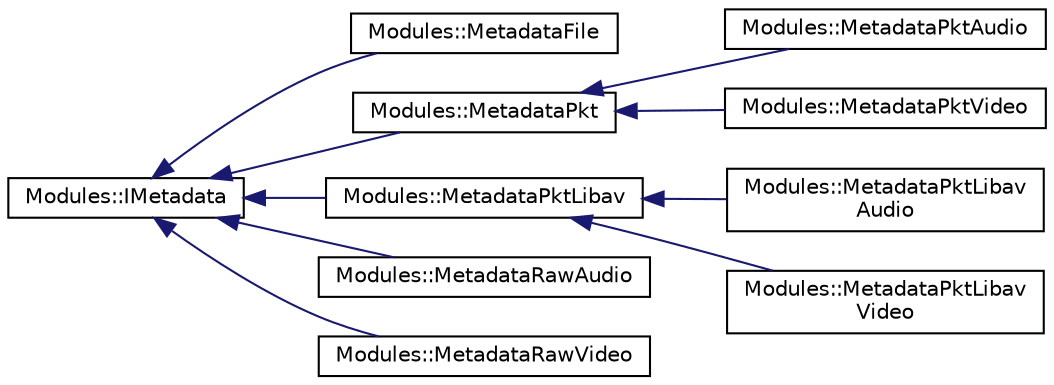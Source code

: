 digraph "Graphical Class Hierarchy"
{
 // INTERACTIVE_SVG=YES
  edge [fontname="Helvetica",fontsize="10",labelfontname="Helvetica",labelfontsize="10"];
  node [fontname="Helvetica",fontsize="10",shape=record];
  rankdir="LR";
  Node1 [label="Modules::IMetadata",height=0.2,width=0.4,color="black", fillcolor="white", style="filled",URL="$struct_modules_1_1_i_metadata.html"];
  Node1 -> Node2 [dir="back",color="midnightblue",fontsize="10",style="solid",fontname="Helvetica"];
  Node2 [label="Modules::MetadataFile",height=0.2,width=0.4,color="black", fillcolor="white", style="filled",URL="$class_modules_1_1_metadata_file.html"];
  Node1 -> Node3 [dir="back",color="midnightblue",fontsize="10",style="solid",fontname="Helvetica"];
  Node3 [label="Modules::MetadataPkt",height=0.2,width=0.4,color="black", fillcolor="white", style="filled",URL="$struct_modules_1_1_metadata_pkt.html"];
  Node3 -> Node4 [dir="back",color="midnightblue",fontsize="10",style="solid",fontname="Helvetica"];
  Node4 [label="Modules::MetadataPktAudio",height=0.2,width=0.4,color="black", fillcolor="white", style="filled",URL="$struct_modules_1_1_metadata_pkt_audio.html"];
  Node3 -> Node5 [dir="back",color="midnightblue",fontsize="10",style="solid",fontname="Helvetica"];
  Node5 [label="Modules::MetadataPktVideo",height=0.2,width=0.4,color="black", fillcolor="white", style="filled",URL="$struct_modules_1_1_metadata_pkt_video.html"];
  Node1 -> Node6 [dir="back",color="midnightblue",fontsize="10",style="solid",fontname="Helvetica"];
  Node6 [label="Modules::MetadataPktLibav",height=0.2,width=0.4,color="black", fillcolor="white", style="filled",URL="$class_modules_1_1_metadata_pkt_libav.html"];
  Node6 -> Node7 [dir="back",color="midnightblue",fontsize="10",style="solid",fontname="Helvetica"];
  Node7 [label="Modules::MetadataPktLibav\lAudio",height=0.2,width=0.4,color="black", fillcolor="white", style="filled",URL="$class_modules_1_1_metadata_pkt_libav_audio.html"];
  Node6 -> Node8 [dir="back",color="midnightblue",fontsize="10",style="solid",fontname="Helvetica"];
  Node8 [label="Modules::MetadataPktLibav\lVideo",height=0.2,width=0.4,color="black", fillcolor="white", style="filled",URL="$class_modules_1_1_metadata_pkt_libav_video.html"];
  Node1 -> Node9 [dir="back",color="midnightblue",fontsize="10",style="solid",fontname="Helvetica"];
  Node9 [label="Modules::MetadataRawAudio",height=0.2,width=0.4,color="black", fillcolor="white", style="filled",URL="$struct_modules_1_1_metadata_raw_audio.html"];
  Node1 -> Node10 [dir="back",color="midnightblue",fontsize="10",style="solid",fontname="Helvetica"];
  Node10 [label="Modules::MetadataRawVideo",height=0.2,width=0.4,color="black", fillcolor="white", style="filled",URL="$struct_modules_1_1_metadata_raw_video.html"];
}

